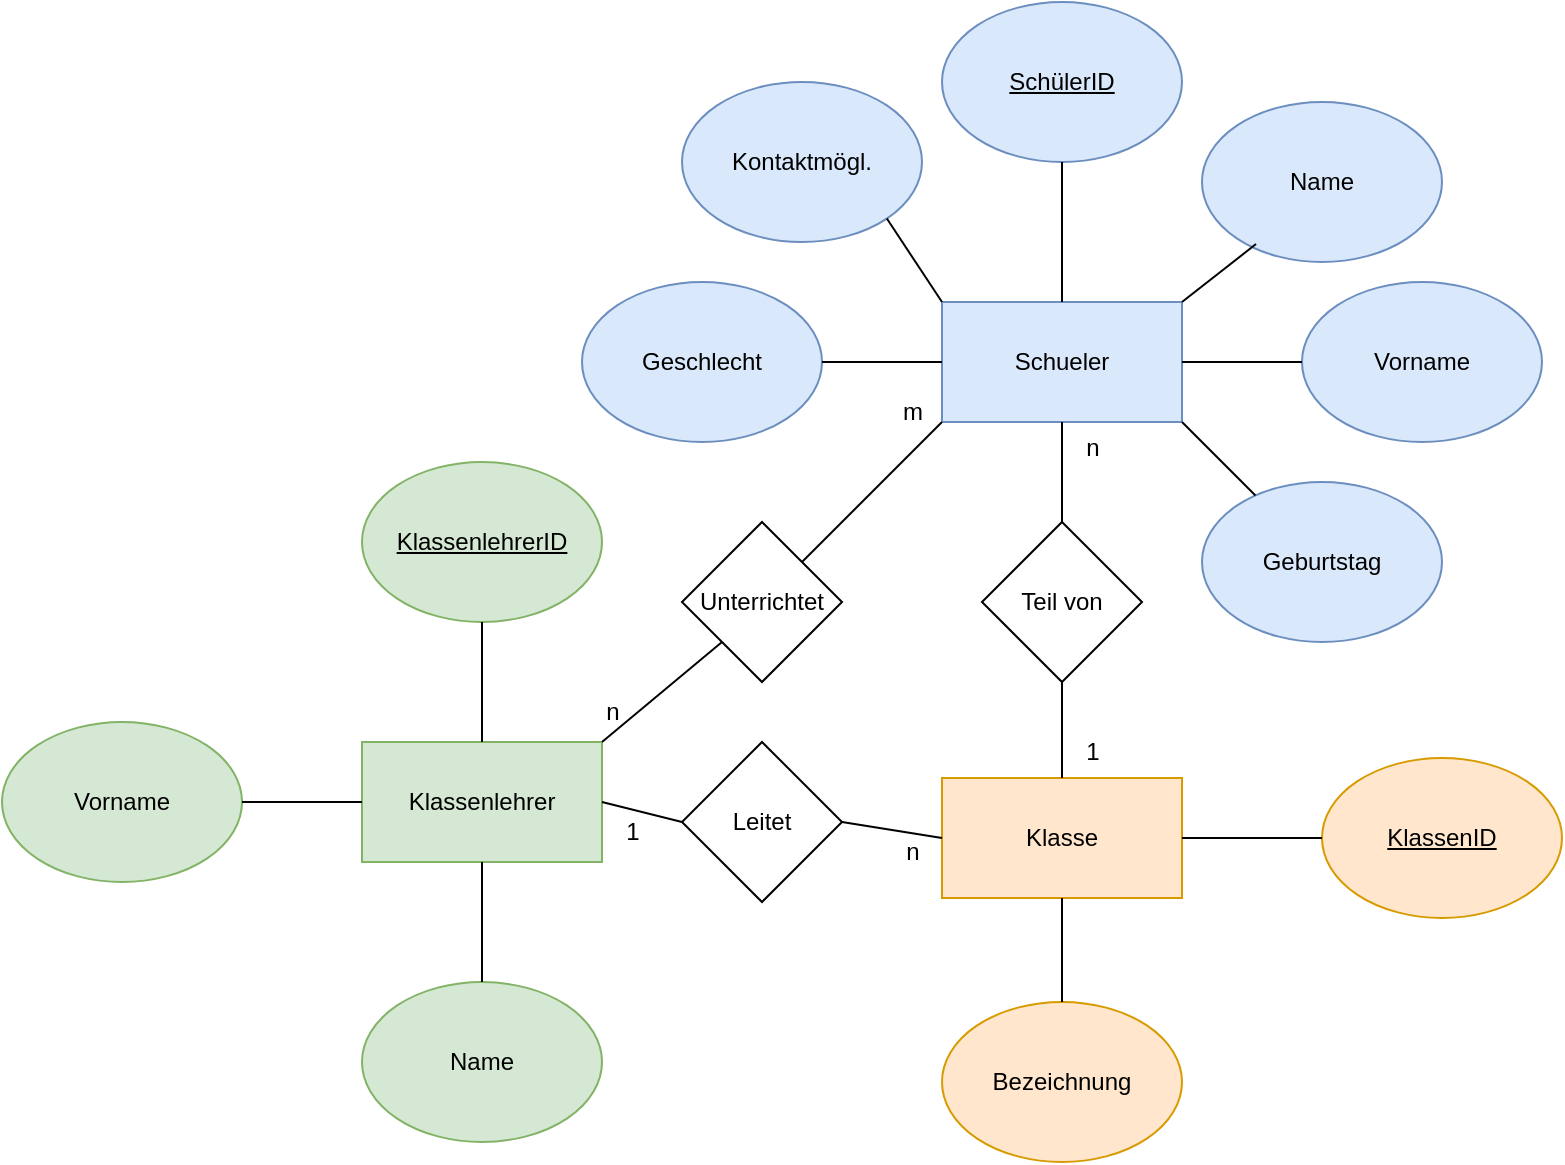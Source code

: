 <mxfile version="24.0.1" type="github">
  <diagram name="Page-1" id="aZTAHpS5vofvsEgaNALO">
    <mxGraphModel dx="2044" dy="719" grid="1" gridSize="10" guides="1" tooltips="1" connect="1" arrows="1" fold="1" page="1" pageScale="1" pageWidth="850" pageHeight="1100" math="0" shadow="0">
      <root>
        <mxCell id="0" />
        <mxCell id="1" parent="0" />
        <mxCell id="9Z2D0dc2fyvSwnYvUhyO-1" value="Schueler" style="rounded=0;whiteSpace=wrap;html=1;fillColor=#dae8fc;strokeColor=#6c8ebf;" parent="1" vertex="1">
          <mxGeometry x="220" y="390" width="120" height="60" as="geometry" />
        </mxCell>
        <mxCell id="9Z2D0dc2fyvSwnYvUhyO-2" value="Kontaktmögl." style="ellipse;whiteSpace=wrap;html=1;fillColor=#dae8fc;strokeColor=#6c8ebf;" parent="1" vertex="1">
          <mxGeometry x="90" y="280" width="120" height="80" as="geometry" />
        </mxCell>
        <mxCell id="9Z2D0dc2fyvSwnYvUhyO-3" value="Vorname" style="ellipse;whiteSpace=wrap;html=1;fillColor=#dae8fc;strokeColor=#6c8ebf;" parent="1" vertex="1">
          <mxGeometry x="400" y="380" width="120" height="80" as="geometry" />
        </mxCell>
        <mxCell id="9Z2D0dc2fyvSwnYvUhyO-4" value="Geburtstag" style="ellipse;whiteSpace=wrap;html=1;fillColor=#dae8fc;strokeColor=#6c8ebf;" parent="1" vertex="1">
          <mxGeometry x="350" y="480" width="120" height="80" as="geometry" />
        </mxCell>
        <mxCell id="9Z2D0dc2fyvSwnYvUhyO-6" value="Geschlecht" style="ellipse;whiteSpace=wrap;html=1;fillColor=#dae8fc;strokeColor=#6c8ebf;" parent="1" vertex="1">
          <mxGeometry x="40" y="380" width="120" height="80" as="geometry" />
        </mxCell>
        <mxCell id="9Z2D0dc2fyvSwnYvUhyO-7" value="Name" style="ellipse;whiteSpace=wrap;html=1;fillColor=#dae8fc;strokeColor=#6c8ebf;" parent="1" vertex="1">
          <mxGeometry x="350" y="290" width="120" height="80" as="geometry" />
        </mxCell>
        <mxCell id="9Z2D0dc2fyvSwnYvUhyO-9" value="&lt;u&gt;SchülerID&lt;/u&gt;" style="ellipse;whiteSpace=wrap;html=1;fillColor=#dae8fc;strokeColor=#6c8ebf;" parent="1" vertex="1">
          <mxGeometry x="220" y="240" width="120" height="80" as="geometry" />
        </mxCell>
        <mxCell id="9Z2D0dc2fyvSwnYvUhyO-10" value="" style="endArrow=none;html=1;rounded=0;entryX=1;entryY=1;entryDx=0;entryDy=0;exitX=0;exitY=0;exitDx=0;exitDy=0;" parent="1" source="9Z2D0dc2fyvSwnYvUhyO-1" target="9Z2D0dc2fyvSwnYvUhyO-2" edge="1">
          <mxGeometry width="50" height="50" relative="1" as="geometry">
            <mxPoint x="250" y="450" as="sourcePoint" />
            <mxPoint x="300" y="400" as="targetPoint" />
          </mxGeometry>
        </mxCell>
        <mxCell id="9Z2D0dc2fyvSwnYvUhyO-11" value="" style="endArrow=none;html=1;rounded=0;entryX=0.5;entryY=1;entryDx=0;entryDy=0;exitX=0.5;exitY=0;exitDx=0;exitDy=0;" parent="1" source="9Z2D0dc2fyvSwnYvUhyO-1" target="9Z2D0dc2fyvSwnYvUhyO-9" edge="1">
          <mxGeometry width="50" height="50" relative="1" as="geometry">
            <mxPoint x="250" y="450" as="sourcePoint" />
            <mxPoint x="300" y="400" as="targetPoint" />
          </mxGeometry>
        </mxCell>
        <mxCell id="9Z2D0dc2fyvSwnYvUhyO-12" value="" style="endArrow=none;html=1;rounded=0;entryX=0.225;entryY=0.888;entryDx=0;entryDy=0;entryPerimeter=0;" parent="1" target="9Z2D0dc2fyvSwnYvUhyO-7" edge="1">
          <mxGeometry width="50" height="50" relative="1" as="geometry">
            <mxPoint x="340" y="390" as="sourcePoint" />
            <mxPoint x="300" y="400" as="targetPoint" />
          </mxGeometry>
        </mxCell>
        <mxCell id="9Z2D0dc2fyvSwnYvUhyO-13" value="" style="endArrow=none;html=1;rounded=0;entryX=0;entryY=0.5;entryDx=0;entryDy=0;exitX=1;exitY=0.5;exitDx=0;exitDy=0;" parent="1" source="9Z2D0dc2fyvSwnYvUhyO-1" target="9Z2D0dc2fyvSwnYvUhyO-3" edge="1">
          <mxGeometry width="50" height="50" relative="1" as="geometry">
            <mxPoint x="250" y="450" as="sourcePoint" />
            <mxPoint x="300" y="400" as="targetPoint" />
          </mxGeometry>
        </mxCell>
        <mxCell id="9Z2D0dc2fyvSwnYvUhyO-14" value="" style="endArrow=none;html=1;rounded=0;entryX=1;entryY=1;entryDx=0;entryDy=0;" parent="1" source="9Z2D0dc2fyvSwnYvUhyO-4" target="9Z2D0dc2fyvSwnYvUhyO-1" edge="1">
          <mxGeometry width="50" height="50" relative="1" as="geometry">
            <mxPoint x="250" y="450" as="sourcePoint" />
            <mxPoint x="300" y="400" as="targetPoint" />
          </mxGeometry>
        </mxCell>
        <mxCell id="9Z2D0dc2fyvSwnYvUhyO-17" value="" style="endArrow=none;html=1;rounded=0;entryX=1;entryY=0.5;entryDx=0;entryDy=0;exitX=0;exitY=0.5;exitDx=0;exitDy=0;" parent="1" source="9Z2D0dc2fyvSwnYvUhyO-1" target="9Z2D0dc2fyvSwnYvUhyO-6" edge="1">
          <mxGeometry width="50" height="50" relative="1" as="geometry">
            <mxPoint x="250" y="450" as="sourcePoint" />
            <mxPoint x="300" y="400" as="targetPoint" />
          </mxGeometry>
        </mxCell>
        <mxCell id="QalXQNTPi4Nd0yGJH3IN-8" value="Klassenlehrer" style="rounded=0;whiteSpace=wrap;html=1;fillColor=#d5e8d4;strokeColor=#82b366;" vertex="1" parent="1">
          <mxGeometry x="-70" y="610" width="120" height="60" as="geometry" />
        </mxCell>
        <mxCell id="QalXQNTPi4Nd0yGJH3IN-9" value="Klasse" style="rounded=0;whiteSpace=wrap;html=1;fillColor=#ffe6cc;strokeColor=#d79b00;" vertex="1" parent="1">
          <mxGeometry x="220" y="628" width="120" height="60" as="geometry" />
        </mxCell>
        <mxCell id="QalXQNTPi4Nd0yGJH3IN-10" value="Unterrichtet" style="rhombus;whiteSpace=wrap;html=1;" vertex="1" parent="1">
          <mxGeometry x="90" y="500" width="80" height="80" as="geometry" />
        </mxCell>
        <mxCell id="QalXQNTPi4Nd0yGJH3IN-11" value="" style="endArrow=none;html=1;rounded=0;entryX=0;entryY=1;entryDx=0;entryDy=0;exitX=1;exitY=0;exitDx=0;exitDy=0;" edge="1" parent="1" source="QalXQNTPi4Nd0yGJH3IN-8" target="QalXQNTPi4Nd0yGJH3IN-10">
          <mxGeometry width="50" height="50" relative="1" as="geometry">
            <mxPoint x="50" y="700" as="sourcePoint" />
            <mxPoint x="100" y="650" as="targetPoint" />
          </mxGeometry>
        </mxCell>
        <mxCell id="QalXQNTPi4Nd0yGJH3IN-12" value="" style="endArrow=none;html=1;rounded=0;entryX=0;entryY=1;entryDx=0;entryDy=0;exitX=1;exitY=0;exitDx=0;exitDy=0;" edge="1" parent="1" source="QalXQNTPi4Nd0yGJH3IN-10" target="9Z2D0dc2fyvSwnYvUhyO-1">
          <mxGeometry width="50" height="50" relative="1" as="geometry">
            <mxPoint x="50" y="700" as="sourcePoint" />
            <mxPoint x="100" y="650" as="targetPoint" />
          </mxGeometry>
        </mxCell>
        <mxCell id="QalXQNTPi4Nd0yGJH3IN-14" value="&lt;u&gt;KlassenlehrerID&lt;/u&gt;" style="ellipse;whiteSpace=wrap;html=1;fillColor=#d5e8d4;strokeColor=#82b366;" vertex="1" parent="1">
          <mxGeometry x="-70" y="470" width="120" height="80" as="geometry" />
        </mxCell>
        <mxCell id="QalXQNTPi4Nd0yGJH3IN-15" value="m" style="text;html=1;align=center;verticalAlign=middle;resizable=0;points=[];autosize=1;strokeColor=none;fillColor=none;" vertex="1" parent="1">
          <mxGeometry x="190" y="430" width="30" height="30" as="geometry" />
        </mxCell>
        <mxCell id="QalXQNTPi4Nd0yGJH3IN-16" value="n" style="text;html=1;align=center;verticalAlign=middle;resizable=0;points=[];autosize=1;strokeColor=none;fillColor=none;" vertex="1" parent="1">
          <mxGeometry x="40" y="580" width="30" height="30" as="geometry" />
        </mxCell>
        <mxCell id="QalXQNTPi4Nd0yGJH3IN-17" value="" style="endArrow=none;html=1;rounded=0;entryX=0.5;entryY=1;entryDx=0;entryDy=0;exitX=0.5;exitY=0;exitDx=0;exitDy=0;" edge="1" parent="1" source="QalXQNTPi4Nd0yGJH3IN-8" target="QalXQNTPi4Nd0yGJH3IN-14">
          <mxGeometry width="50" height="50" relative="1" as="geometry">
            <mxPoint x="50" y="700" as="sourcePoint" />
            <mxPoint x="100" y="650" as="targetPoint" />
          </mxGeometry>
        </mxCell>
        <mxCell id="QalXQNTPi4Nd0yGJH3IN-18" value="Vorname" style="ellipse;whiteSpace=wrap;html=1;fillColor=#d5e8d4;strokeColor=#82b366;" vertex="1" parent="1">
          <mxGeometry x="-250" y="600" width="120" height="80" as="geometry" />
        </mxCell>
        <mxCell id="QalXQNTPi4Nd0yGJH3IN-19" value="Name" style="ellipse;whiteSpace=wrap;html=1;fillColor=#d5e8d4;strokeColor=#82b366;" vertex="1" parent="1">
          <mxGeometry x="-70" y="730" width="120" height="80" as="geometry" />
        </mxCell>
        <mxCell id="QalXQNTPi4Nd0yGJH3IN-20" value="" style="endArrow=none;html=1;rounded=0;entryX=0.5;entryY=0;entryDx=0;entryDy=0;exitX=0.5;exitY=1;exitDx=0;exitDy=0;" edge="1" parent="1" source="QalXQNTPi4Nd0yGJH3IN-8" target="QalXQNTPi4Nd0yGJH3IN-19">
          <mxGeometry width="50" height="50" relative="1" as="geometry">
            <mxPoint x="-20" y="700" as="sourcePoint" />
            <mxPoint x="30" y="650" as="targetPoint" />
          </mxGeometry>
        </mxCell>
        <mxCell id="QalXQNTPi4Nd0yGJH3IN-21" value="" style="endArrow=none;html=1;rounded=0;exitX=1;exitY=0.5;exitDx=0;exitDy=0;" edge="1" parent="1" source="QalXQNTPi4Nd0yGJH3IN-18">
          <mxGeometry width="50" height="50" relative="1" as="geometry">
            <mxPoint x="-20" y="700" as="sourcePoint" />
            <mxPoint x="-70" y="640" as="targetPoint" />
          </mxGeometry>
        </mxCell>
        <mxCell id="QalXQNTPi4Nd0yGJH3IN-22" value="Teil von" style="rhombus;whiteSpace=wrap;html=1;" vertex="1" parent="1">
          <mxGeometry x="240" y="500" width="80" height="80" as="geometry" />
        </mxCell>
        <mxCell id="QalXQNTPi4Nd0yGJH3IN-23" value="" style="endArrow=none;html=1;rounded=0;entryX=0.5;entryY=1;entryDx=0;entryDy=0;exitX=0.5;exitY=0;exitDx=0;exitDy=0;" edge="1" parent="1" source="QalXQNTPi4Nd0yGJH3IN-22" target="9Z2D0dc2fyvSwnYvUhyO-1">
          <mxGeometry width="50" height="50" relative="1" as="geometry">
            <mxPoint x="390" y="780" as="sourcePoint" />
            <mxPoint x="440" y="730" as="targetPoint" />
          </mxGeometry>
        </mxCell>
        <mxCell id="QalXQNTPi4Nd0yGJH3IN-24" value="" style="endArrow=none;html=1;rounded=0;entryX=0.5;entryY=1;entryDx=0;entryDy=0;exitX=0.5;exitY=0;exitDx=0;exitDy=0;" edge="1" parent="1" source="QalXQNTPi4Nd0yGJH3IN-9" target="QalXQNTPi4Nd0yGJH3IN-22">
          <mxGeometry width="50" height="50" relative="1" as="geometry">
            <mxPoint x="390" y="780" as="sourcePoint" />
            <mxPoint x="440" y="730" as="targetPoint" />
          </mxGeometry>
        </mxCell>
        <mxCell id="QalXQNTPi4Nd0yGJH3IN-25" value="1" style="text;html=1;align=center;verticalAlign=middle;resizable=0;points=[];autosize=1;strokeColor=none;fillColor=none;" vertex="1" parent="1">
          <mxGeometry x="280" y="600" width="30" height="30" as="geometry" />
        </mxCell>
        <mxCell id="QalXQNTPi4Nd0yGJH3IN-26" value="n" style="text;html=1;align=center;verticalAlign=middle;resizable=0;points=[];autosize=1;strokeColor=none;fillColor=none;" vertex="1" parent="1">
          <mxGeometry x="280" y="448" width="30" height="30" as="geometry" />
        </mxCell>
        <mxCell id="QalXQNTPi4Nd0yGJH3IN-27" value="&lt;u&gt;KlassenID&lt;/u&gt;" style="ellipse;whiteSpace=wrap;html=1;fillColor=#ffe6cc;strokeColor=#d79b00;" vertex="1" parent="1">
          <mxGeometry x="410" y="618" width="120" height="80" as="geometry" />
        </mxCell>
        <mxCell id="QalXQNTPi4Nd0yGJH3IN-28" value="" style="endArrow=none;html=1;rounded=0;entryX=0;entryY=0.5;entryDx=0;entryDy=0;exitX=1;exitY=0.5;exitDx=0;exitDy=0;" edge="1" parent="1" source="QalXQNTPi4Nd0yGJH3IN-9" target="QalXQNTPi4Nd0yGJH3IN-27">
          <mxGeometry width="50" height="50" relative="1" as="geometry">
            <mxPoint x="110" y="620" as="sourcePoint" />
            <mxPoint x="160" y="570" as="targetPoint" />
          </mxGeometry>
        </mxCell>
        <mxCell id="QalXQNTPi4Nd0yGJH3IN-29" value="Bezeichnung" style="ellipse;whiteSpace=wrap;html=1;fillColor=#ffe6cc;strokeColor=#d79b00;" vertex="1" parent="1">
          <mxGeometry x="220" y="740" width="120" height="80" as="geometry" />
        </mxCell>
        <mxCell id="QalXQNTPi4Nd0yGJH3IN-30" value="" style="endArrow=none;html=1;rounded=0;exitX=0.5;exitY=0;exitDx=0;exitDy=0;entryX=0.5;entryY=1;entryDx=0;entryDy=0;" edge="1" parent="1" source="QalXQNTPi4Nd0yGJH3IN-29" target="QalXQNTPi4Nd0yGJH3IN-9">
          <mxGeometry width="50" height="50" relative="1" as="geometry">
            <mxPoint x="110" y="620" as="sourcePoint" />
            <mxPoint x="160" y="570" as="targetPoint" />
          </mxGeometry>
        </mxCell>
        <mxCell id="QalXQNTPi4Nd0yGJH3IN-31" value="Leitet" style="rhombus;whiteSpace=wrap;html=1;" vertex="1" parent="1">
          <mxGeometry x="90" y="610" width="80" height="80" as="geometry" />
        </mxCell>
        <mxCell id="QalXQNTPi4Nd0yGJH3IN-32" value="" style="endArrow=none;html=1;rounded=0;entryX=0;entryY=0.5;entryDx=0;entryDy=0;exitX=1;exitY=0.5;exitDx=0;exitDy=0;" edge="1" parent="1" source="QalXQNTPi4Nd0yGJH3IN-8" target="QalXQNTPi4Nd0yGJH3IN-31">
          <mxGeometry width="50" height="50" relative="1" as="geometry">
            <mxPoint x="110" y="620" as="sourcePoint" />
            <mxPoint x="160" y="570" as="targetPoint" />
          </mxGeometry>
        </mxCell>
        <mxCell id="QalXQNTPi4Nd0yGJH3IN-33" value="" style="endArrow=none;html=1;rounded=0;entryX=0;entryY=0.5;entryDx=0;entryDy=0;exitX=1;exitY=0.5;exitDx=0;exitDy=0;" edge="1" parent="1" source="QalXQNTPi4Nd0yGJH3IN-31" target="QalXQNTPi4Nd0yGJH3IN-9">
          <mxGeometry width="50" height="50" relative="1" as="geometry">
            <mxPoint x="110" y="620" as="sourcePoint" />
            <mxPoint x="160" y="570" as="targetPoint" />
          </mxGeometry>
        </mxCell>
        <mxCell id="QalXQNTPi4Nd0yGJH3IN-34" value="1" style="text;html=1;align=center;verticalAlign=middle;resizable=0;points=[];autosize=1;strokeColor=none;fillColor=none;" vertex="1" parent="1">
          <mxGeometry x="50" y="640" width="30" height="30" as="geometry" />
        </mxCell>
        <mxCell id="QalXQNTPi4Nd0yGJH3IN-35" value="n" style="text;html=1;align=center;verticalAlign=middle;resizable=0;points=[];autosize=1;strokeColor=none;fillColor=none;" vertex="1" parent="1">
          <mxGeometry x="190" y="650" width="30" height="30" as="geometry" />
        </mxCell>
      </root>
    </mxGraphModel>
  </diagram>
</mxfile>
